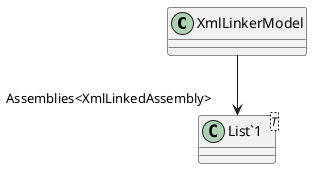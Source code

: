 @startuml
class XmlLinkerModel {
}
class "List`1"<T> {
}
XmlLinkerModel --> "Assemblies<XmlLinkedAssembly>" "List`1"
@enduml
